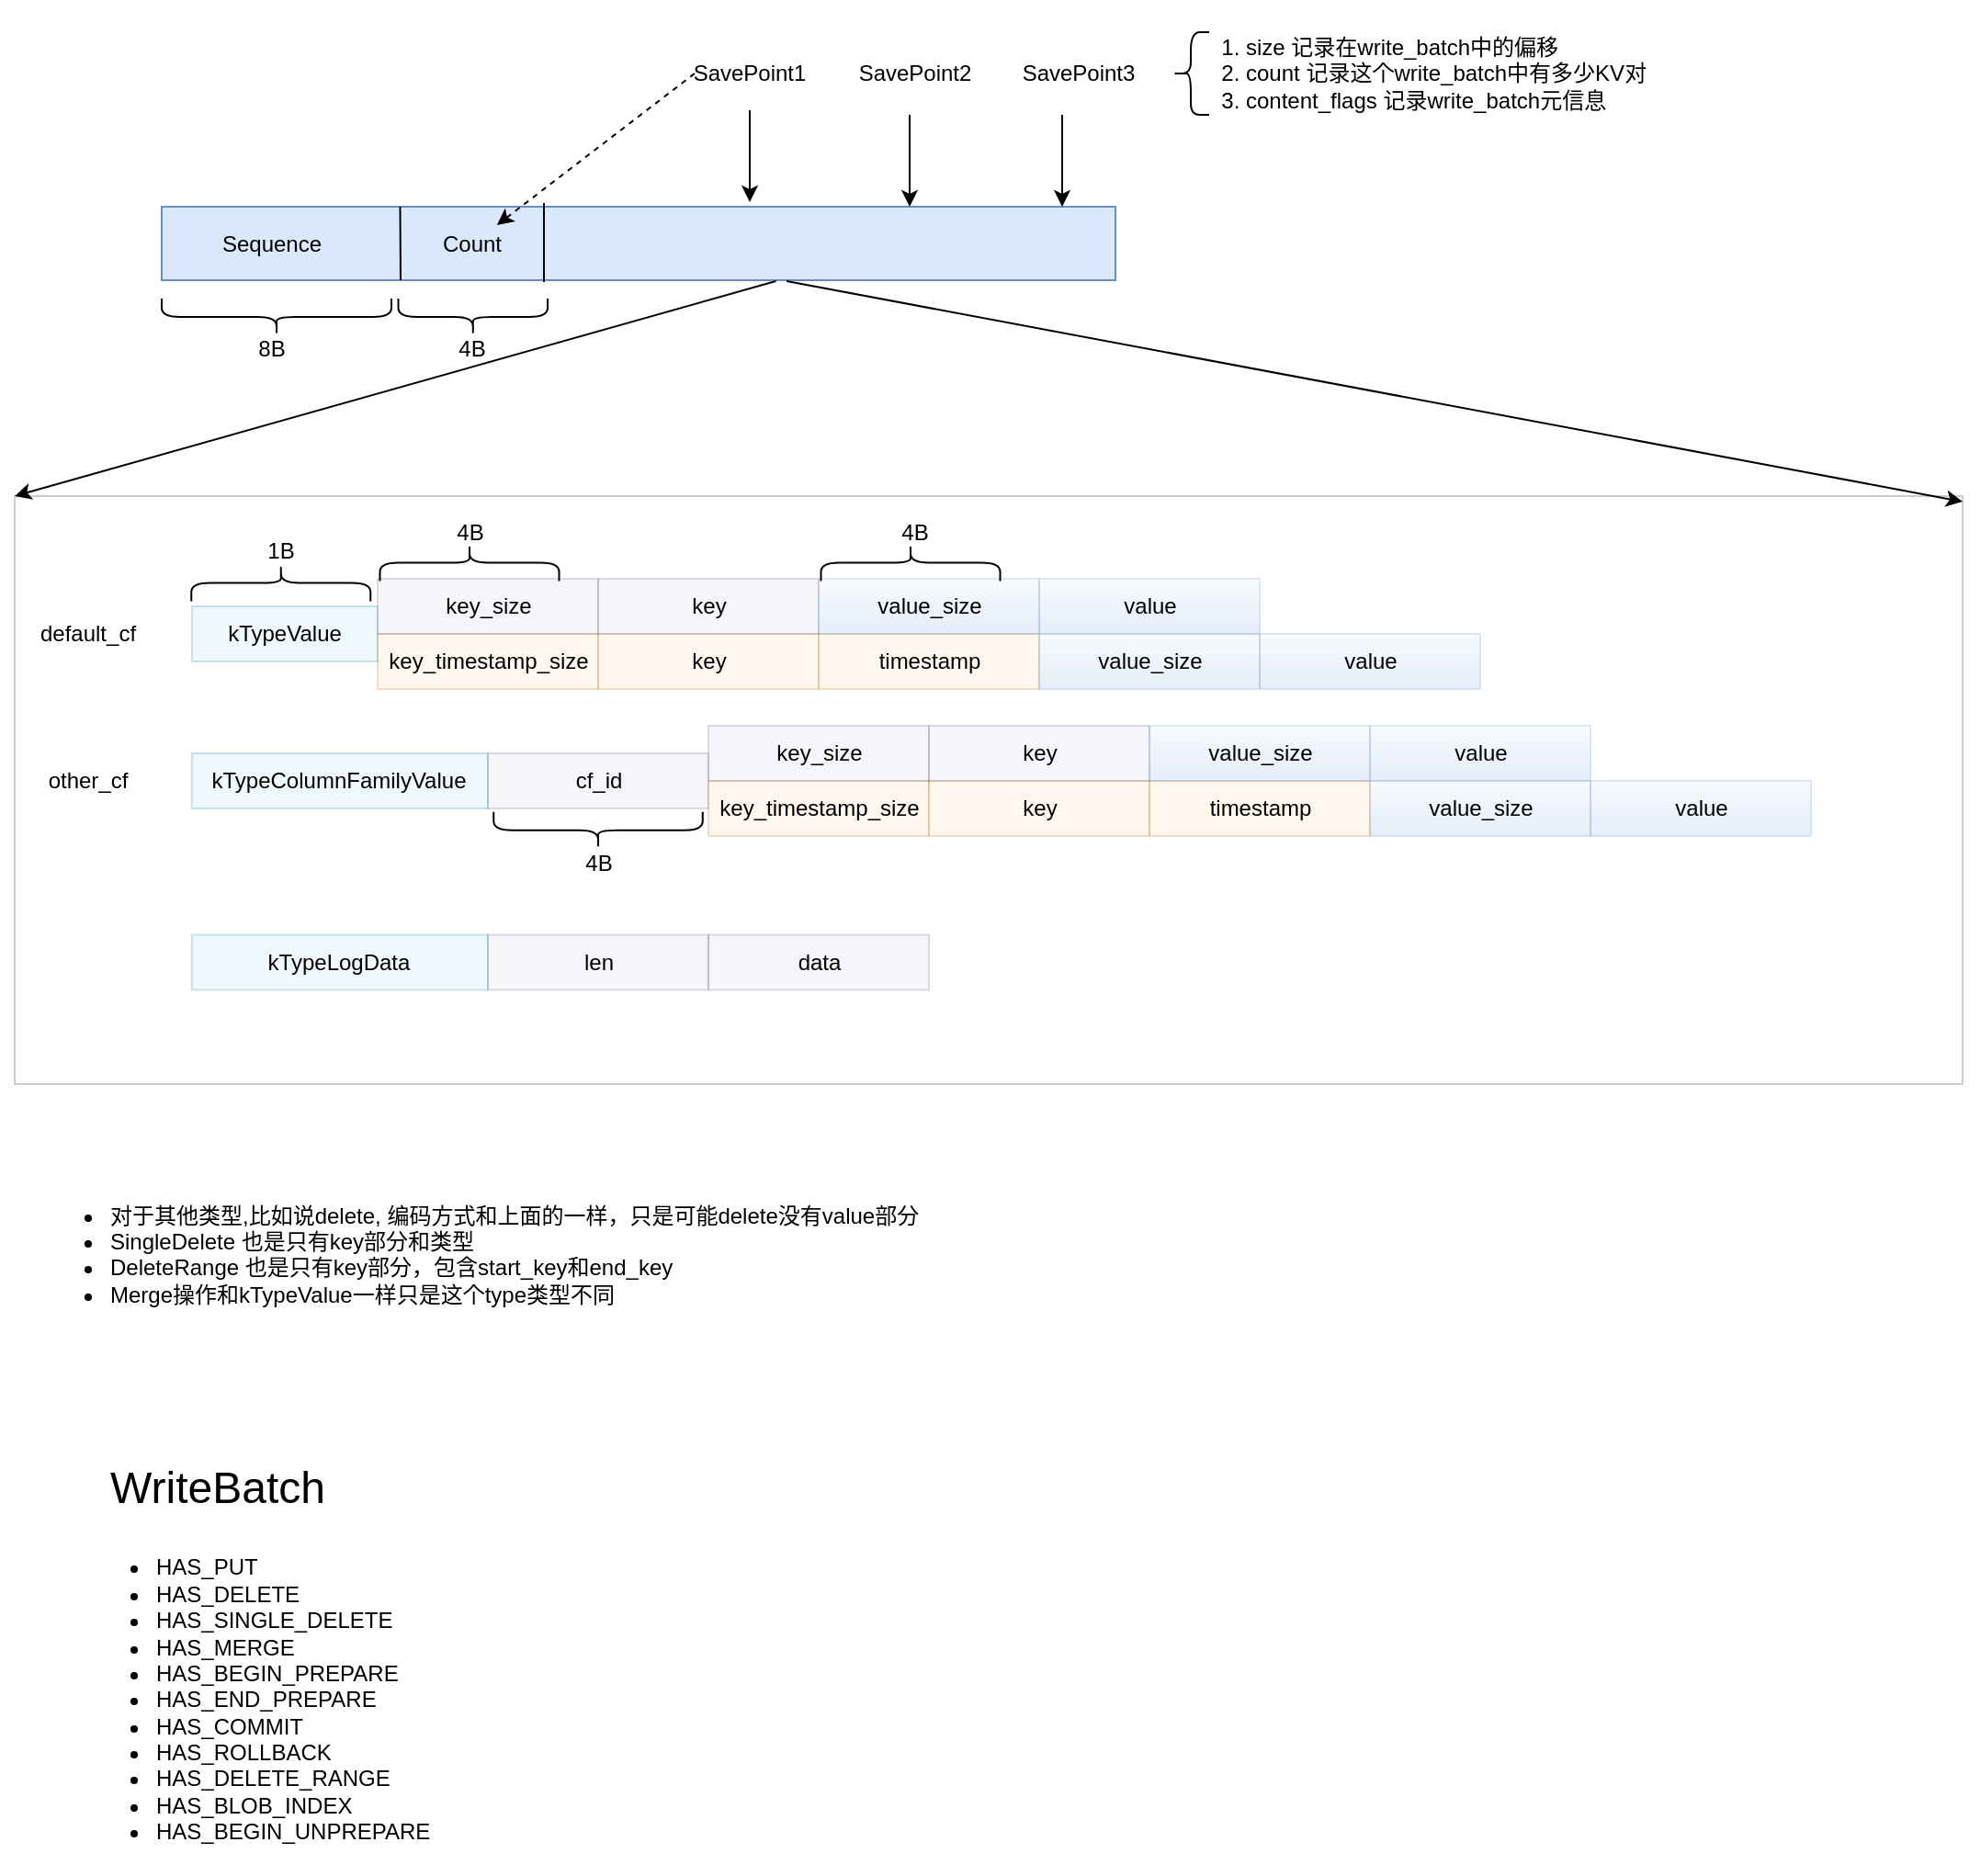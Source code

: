 <mxfile version="14.9.8" type="github">
  <diagram id="gGT2gpRzlUsqtBOC6xT4" name="第 1 页">
    <mxGraphModel dx="1426" dy="794" grid="1" gridSize="10" guides="1" tooltips="1" connect="1" arrows="1" fold="1" page="1" pageScale="1" pageWidth="827" pageHeight="1169" math="0" shadow="0">
      <root>
        <mxCell id="0" />
        <mxCell id="1" parent="0" />
        <mxCell id="RbjBjPuDm6OWkpRvi5eB-40" value="" style="rounded=0;whiteSpace=wrap;html=1;strokeColor=#000000;strokeWidth=1;opacity=20;" vertex="1" parent="1">
          <mxGeometry x="20" y="360" width="1060" height="320" as="geometry" />
        </mxCell>
        <mxCell id="RbjBjPuDm6OWkpRvi5eB-1" value="" style="rounded=0;whiteSpace=wrap;html=1;strokeWidth=1;fillColor=#dae8fc;strokeColor=#6c8ebf;" vertex="1" parent="1">
          <mxGeometry x="100" y="202.5" width="519" height="40" as="geometry" />
        </mxCell>
        <mxCell id="RbjBjPuDm6OWkpRvi5eB-10" value="" style="rounded=0;whiteSpace=wrap;html=1;strokeWidth=1;opacity=20;perimeterSpacing=1;fillColor=#b1ddf0;strokeColor=#10739e;" vertex="1" parent="1">
          <mxGeometry x="116.5" y="420" width="101" height="30" as="geometry" />
        </mxCell>
        <mxCell id="RbjBjPuDm6OWkpRvi5eB-11" value="kTypeValue" style="text;html=1;strokeColor=none;fillColor=none;align=center;verticalAlign=middle;whiteSpace=wrap;rounded=0;opacity=20;" vertex="1" parent="1">
          <mxGeometry x="146.88" y="425" width="40" height="20" as="geometry" />
        </mxCell>
        <mxCell id="RbjBjPuDm6OWkpRvi5eB-12" value="default_cf" style="text;html=1;strokeColor=none;fillColor=none;align=center;verticalAlign=middle;whiteSpace=wrap;rounded=0;opacity=20;" vertex="1" parent="1">
          <mxGeometry x="40" y="425" width="40" height="20" as="geometry" />
        </mxCell>
        <mxCell id="RbjBjPuDm6OWkpRvi5eB-13" value="kTypeColumnFamilyValue" style="rounded=0;whiteSpace=wrap;html=1;strokeWidth=1;opacity=20;perimeterSpacing=1;fillColor=#b1ddf0;strokeColor=#10739e;" vertex="1" parent="1">
          <mxGeometry x="116.38" y="500" width="161.12" height="30" as="geometry" />
        </mxCell>
        <mxCell id="RbjBjPuDm6OWkpRvi5eB-14" value="other_cf" style="text;html=1;strokeColor=none;fillColor=none;align=center;verticalAlign=middle;whiteSpace=wrap;rounded=0;opacity=20;" vertex="1" parent="1">
          <mxGeometry x="40" y="505" width="40" height="20" as="geometry" />
        </mxCell>
        <mxCell id="RbjBjPuDm6OWkpRvi5eB-15" value="cf_id" style="whiteSpace=wrap;html=1;rounded=0;strokeWidth=1;opacity=20;fillColor=#d0cee2;strokeColor=#56517e;" vertex="1" parent="1">
          <mxGeometry x="277.5" y="500" width="120" height="30" as="geometry" />
        </mxCell>
        <mxCell id="RbjBjPuDm6OWkpRvi5eB-17" value="key_size" style="whiteSpace=wrap;html=1;rounded=0;strokeWidth=1;opacity=20;fillColor=#d0cee2;strokeColor=#56517e;" vertex="1" parent="1">
          <mxGeometry x="217.5" y="405" width="120" height="30" as="geometry" />
        </mxCell>
        <mxCell id="RbjBjPuDm6OWkpRvi5eB-21" value="key_timestamp_size" style="whiteSpace=wrap;html=1;rounded=0;strokeWidth=1;opacity=20;fillColor=#fad7ac;strokeColor=#b46504;" vertex="1" parent="1">
          <mxGeometry x="217.5" y="435" width="120" height="30" as="geometry" />
        </mxCell>
        <mxCell id="RbjBjPuDm6OWkpRvi5eB-22" value="key" style="whiteSpace=wrap;html=1;rounded=0;strokeWidth=1;opacity=20;fillColor=#fad7ac;strokeColor=#b46504;" vertex="1" parent="1">
          <mxGeometry x="337.5" y="435" width="120" height="30" as="geometry" />
        </mxCell>
        <mxCell id="RbjBjPuDm6OWkpRvi5eB-23" value="key" style="whiteSpace=wrap;html=1;rounded=0;strokeWidth=1;opacity=20;fillColor=#d0cee2;strokeColor=#56517e;" vertex="1" parent="1">
          <mxGeometry x="337.5" y="405" width="120" height="30" as="geometry" />
        </mxCell>
        <mxCell id="RbjBjPuDm6OWkpRvi5eB-24" value="timestamp" style="whiteSpace=wrap;html=1;rounded=0;strokeWidth=1;opacity=20;fillColor=#fad7ac;strokeColor=#b46504;" vertex="1" parent="1">
          <mxGeometry x="457.5" y="435" width="120" height="30" as="geometry" />
        </mxCell>
        <mxCell id="RbjBjPuDm6OWkpRvi5eB-25" value="value_size" style="whiteSpace=wrap;html=1;rounded=0;strokeWidth=1;opacity=20;fillColor=#dae8fc;strokeColor=#6c8ebf;gradientColor=#7ea6e0;" vertex="1" parent="1">
          <mxGeometry x="457.5" y="405" width="120" height="30" as="geometry" />
        </mxCell>
        <mxCell id="RbjBjPuDm6OWkpRvi5eB-26" value="value" style="whiteSpace=wrap;html=1;rounded=0;strokeWidth=1;opacity=20;fillColor=#dae8fc;strokeColor=#6c8ebf;gradientColor=#7ea6e0;" vertex="1" parent="1">
          <mxGeometry x="577.5" y="405" width="120" height="30" as="geometry" />
        </mxCell>
        <mxCell id="RbjBjPuDm6OWkpRvi5eB-27" value="value_size" style="whiteSpace=wrap;html=1;rounded=0;strokeWidth=1;opacity=20;fillColor=#dae8fc;strokeColor=#6c8ebf;gradientColor=#7ea6e0;" vertex="1" parent="1">
          <mxGeometry x="577.5" y="435" width="120" height="30" as="geometry" />
        </mxCell>
        <mxCell id="RbjBjPuDm6OWkpRvi5eB-28" value="value" style="whiteSpace=wrap;html=1;rounded=0;strokeWidth=1;opacity=20;fillColor=#dae8fc;strokeColor=#6c8ebf;gradientColor=#7ea6e0;" vertex="1" parent="1">
          <mxGeometry x="697.5" y="435" width="120" height="30" as="geometry" />
        </mxCell>
        <mxCell id="RbjBjPuDm6OWkpRvi5eB-29" value="key_size" style="whiteSpace=wrap;html=1;rounded=0;strokeWidth=1;opacity=20;fillColor=#d0cee2;strokeColor=#56517e;" vertex="1" parent="1">
          <mxGeometry x="397.5" y="485" width="120" height="30" as="geometry" />
        </mxCell>
        <mxCell id="RbjBjPuDm6OWkpRvi5eB-30" value="key_timestamp_size" style="whiteSpace=wrap;html=1;rounded=0;strokeWidth=1;opacity=20;fillColor=#fad7ac;strokeColor=#b46504;" vertex="1" parent="1">
          <mxGeometry x="397.5" y="515" width="120" height="30" as="geometry" />
        </mxCell>
        <mxCell id="RbjBjPuDm6OWkpRvi5eB-31" value="key" style="whiteSpace=wrap;html=1;rounded=0;strokeWidth=1;opacity=20;fillColor=#fad7ac;strokeColor=#b46504;" vertex="1" parent="1">
          <mxGeometry x="517.5" y="515" width="120" height="30" as="geometry" />
        </mxCell>
        <mxCell id="RbjBjPuDm6OWkpRvi5eB-32" value="key" style="whiteSpace=wrap;html=1;rounded=0;strokeWidth=1;opacity=20;fillColor=#d0cee2;strokeColor=#56517e;" vertex="1" parent="1">
          <mxGeometry x="517.5" y="485" width="120" height="30" as="geometry" />
        </mxCell>
        <mxCell id="RbjBjPuDm6OWkpRvi5eB-33" value="timestamp" style="whiteSpace=wrap;html=1;rounded=0;strokeWidth=1;opacity=20;fillColor=#fad7ac;strokeColor=#b46504;" vertex="1" parent="1">
          <mxGeometry x="637.5" y="515" width="120" height="30" as="geometry" />
        </mxCell>
        <mxCell id="RbjBjPuDm6OWkpRvi5eB-34" value="value_size" style="whiteSpace=wrap;html=1;rounded=0;strokeWidth=1;opacity=20;fillColor=#dae8fc;strokeColor=#6c8ebf;gradientColor=#7ea6e0;" vertex="1" parent="1">
          <mxGeometry x="637.5" y="485" width="120" height="30" as="geometry" />
        </mxCell>
        <mxCell id="RbjBjPuDm6OWkpRvi5eB-35" value="value" style="whiteSpace=wrap;html=1;rounded=0;strokeWidth=1;opacity=20;fillColor=#dae8fc;strokeColor=#6c8ebf;gradientColor=#7ea6e0;" vertex="1" parent="1">
          <mxGeometry x="757.5" y="485" width="120" height="30" as="geometry" />
        </mxCell>
        <mxCell id="RbjBjPuDm6OWkpRvi5eB-36" value="value_size" style="whiteSpace=wrap;html=1;rounded=0;strokeWidth=1;opacity=20;fillColor=#dae8fc;strokeColor=#6c8ebf;gradientColor=#7ea6e0;" vertex="1" parent="1">
          <mxGeometry x="757.5" y="515" width="120" height="30" as="geometry" />
        </mxCell>
        <mxCell id="RbjBjPuDm6OWkpRvi5eB-37" value="value" style="whiteSpace=wrap;html=1;rounded=0;strokeWidth=1;opacity=20;fillColor=#dae8fc;strokeColor=#6c8ebf;gradientColor=#7ea6e0;" vertex="1" parent="1">
          <mxGeometry x="877.5" y="515" width="120" height="30" as="geometry" />
        </mxCell>
        <mxCell id="RbjBjPuDm6OWkpRvi5eB-41" value="" style="endArrow=classic;html=1;entryX=0;entryY=0;entryDx=0;entryDy=0;exitX=0.644;exitY=1.013;exitDx=0;exitDy=0;exitPerimeter=0;" edge="1" parent="1" source="RbjBjPuDm6OWkpRvi5eB-1" target="RbjBjPuDm6OWkpRvi5eB-40">
          <mxGeometry width="50" height="50" relative="1" as="geometry">
            <mxPoint x="330" y="270" as="sourcePoint" />
            <mxPoint x="440" y="380" as="targetPoint" />
          </mxGeometry>
        </mxCell>
        <mxCell id="RbjBjPuDm6OWkpRvi5eB-42" value="" style="endArrow=classic;html=1;entryX=1;entryY=0;entryDx=0;entryDy=0;" edge="1" parent="1">
          <mxGeometry width="50" height="50" relative="1" as="geometry">
            <mxPoint x="440" y="243" as="sourcePoint" />
            <mxPoint x="1080" y="363" as="targetPoint" />
          </mxGeometry>
        </mxCell>
        <mxCell id="RbjBjPuDm6OWkpRvi5eB-43" value="" style="group" vertex="1" connectable="0" parent="1">
          <mxGeometry x="100" y="200.5" width="210.005" height="89.5" as="geometry" />
        </mxCell>
        <mxCell id="RbjBjPuDm6OWkpRvi5eB-2" value="" style="endArrow=none;html=1;entryX=0.25;entryY=0;entryDx=0;entryDy=0;" edge="1" parent="RbjBjPuDm6OWkpRvi5eB-43" target="RbjBjPuDm6OWkpRvi5eB-1">
          <mxGeometry width="50" height="50" relative="1" as="geometry">
            <mxPoint x="130" y="42" as="sourcePoint" />
            <mxPoint x="180" y="102" as="targetPoint" />
          </mxGeometry>
        </mxCell>
        <mxCell id="RbjBjPuDm6OWkpRvi5eB-3" value="Sequence" style="text;html=1;strokeColor=none;fillColor=none;align=center;verticalAlign=middle;whiteSpace=wrap;rounded=0;" vertex="1" parent="RbjBjPuDm6OWkpRvi5eB-43">
          <mxGeometry x="40" y="12" width="40" height="20" as="geometry" />
        </mxCell>
        <mxCell id="RbjBjPuDm6OWkpRvi5eB-4" value="" style="shape=curlyBracket;whiteSpace=wrap;html=1;rounded=1;strokeWidth=1;rotation=-90;" vertex="1" parent="RbjBjPuDm6OWkpRvi5eB-43">
          <mxGeometry x="52.5" y="-0.5" width="20" height="125" as="geometry" />
        </mxCell>
        <mxCell id="RbjBjPuDm6OWkpRvi5eB-5" value="" style="endArrow=none;html=1;" edge="1" parent="RbjBjPuDm6OWkpRvi5eB-43">
          <mxGeometry width="50" height="50" relative="1" as="geometry">
            <mxPoint x="208" y="43" as="sourcePoint" />
            <mxPoint x="208" as="targetPoint" />
          </mxGeometry>
        </mxCell>
        <mxCell id="RbjBjPuDm6OWkpRvi5eB-6" value="" style="shape=curlyBracket;whiteSpace=wrap;html=1;rounded=1;strokeWidth=1;rotation=-90;" vertex="1" parent="RbjBjPuDm6OWkpRvi5eB-43">
          <mxGeometry x="159.38" y="21.38" width="20" height="81.25" as="geometry" />
        </mxCell>
        <mxCell id="RbjBjPuDm6OWkpRvi5eB-7" value="Count" style="text;html=1;strokeColor=none;fillColor=none;align=center;verticalAlign=middle;whiteSpace=wrap;rounded=0;" vertex="1" parent="RbjBjPuDm6OWkpRvi5eB-43">
          <mxGeometry x="149.38" y="12" width="40" height="20" as="geometry" />
        </mxCell>
        <mxCell id="RbjBjPuDm6OWkpRvi5eB-8" value="8B" style="text;html=1;strokeColor=none;fillColor=none;align=center;verticalAlign=middle;whiteSpace=wrap;rounded=0;" vertex="1" parent="RbjBjPuDm6OWkpRvi5eB-43">
          <mxGeometry x="40" y="69.5" width="40" height="20" as="geometry" />
        </mxCell>
        <mxCell id="RbjBjPuDm6OWkpRvi5eB-9" value="4B" style="text;html=1;strokeColor=none;fillColor=none;align=center;verticalAlign=middle;whiteSpace=wrap;rounded=0;" vertex="1" parent="RbjBjPuDm6OWkpRvi5eB-43">
          <mxGeometry x="149.38" y="69.5" width="40" height="20" as="geometry" />
        </mxCell>
        <mxCell id="RbjBjPuDm6OWkpRvi5eB-44" value="" style="shape=curlyBracket;whiteSpace=wrap;html=1;rounded=1;strokeWidth=1;rotation=90;" vertex="1" parent="1">
          <mxGeometry x="154.88" y="358.5" width="20" height="97.5" as="geometry" />
        </mxCell>
        <mxCell id="RbjBjPuDm6OWkpRvi5eB-45" value="" style="shape=curlyBracket;whiteSpace=wrap;html=1;rounded=1;strokeWidth=1;rotation=90;" vertex="1" parent="1">
          <mxGeometry x="257.5" y="347.5" width="20" height="97.5" as="geometry" />
        </mxCell>
        <mxCell id="RbjBjPuDm6OWkpRvi5eB-46" value="" style="shape=curlyBracket;whiteSpace=wrap;html=1;rounded=1;strokeWidth=1;rotation=90;" vertex="1" parent="1">
          <mxGeometry x="497.5" y="347.5" width="20" height="97.5" as="geometry" />
        </mxCell>
        <mxCell id="RbjBjPuDm6OWkpRvi5eB-47" value="4B" style="text;html=1;strokeColor=none;fillColor=none;align=center;verticalAlign=middle;whiteSpace=wrap;rounded=0;opacity=20;" vertex="1" parent="1">
          <mxGeometry x="247.5" y="370" width="40" height="20" as="geometry" />
        </mxCell>
        <mxCell id="RbjBjPuDm6OWkpRvi5eB-48" value="4B" style="text;html=1;strokeColor=none;fillColor=none;align=center;verticalAlign=middle;whiteSpace=wrap;rounded=0;opacity=20;" vertex="1" parent="1">
          <mxGeometry x="490" y="370" width="40" height="20" as="geometry" />
        </mxCell>
        <mxCell id="RbjBjPuDm6OWkpRvi5eB-49" value="1B" style="text;html=1;strokeColor=none;fillColor=none;align=center;verticalAlign=middle;whiteSpace=wrap;rounded=0;opacity=20;" vertex="1" parent="1">
          <mxGeometry x="144.88" y="380" width="40" height="20" as="geometry" />
        </mxCell>
        <mxCell id="RbjBjPuDm6OWkpRvi5eB-50" value="" style="shape=curlyBracket;whiteSpace=wrap;html=1;rounded=1;strokeWidth=1;rotation=-90;" vertex="1" parent="1">
          <mxGeometry x="327.5" y="485" width="20" height="113.75" as="geometry" />
        </mxCell>
        <mxCell id="RbjBjPuDm6OWkpRvi5eB-51" value="4B" style="text;html=1;strokeColor=none;fillColor=none;align=center;verticalAlign=middle;whiteSpace=wrap;rounded=0;opacity=20;" vertex="1" parent="1">
          <mxGeometry x="317.5" y="550" width="40" height="20" as="geometry" />
        </mxCell>
        <mxCell id="RbjBjPuDm6OWkpRvi5eB-52" value="&lt;ul&gt;&lt;li&gt;对于其他类型,比如说delete, 编码方式和上面的一样，只是可能delete没有value部分&lt;/li&gt;&lt;li&gt;SingleDelete 也是只有key部分和类型&lt;/li&gt;&lt;li&gt;DeleteRange 也是只有key部分，包含start_key和end_key&lt;/li&gt;&lt;li&gt;Merge操作和kTypeValue一样只是这个type类型不同&lt;/li&gt;&lt;/ul&gt;" style="text;strokeColor=none;fillColor=none;html=1;whiteSpace=wrap;verticalAlign=middle;overflow=hidden;opacity=20;" vertex="1" parent="1">
          <mxGeometry x="30.0" y="730" width="1005.12" height="80" as="geometry" />
        </mxCell>
        <mxCell id="RbjBjPuDm6OWkpRvi5eB-53" value="kTypeLogData" style="rounded=0;whiteSpace=wrap;html=1;strokeWidth=1;opacity=20;perimeterSpacing=1;fillColor=#b1ddf0;strokeColor=#10739e;" vertex="1" parent="1">
          <mxGeometry x="116.38" y="598.75" width="161.12" height="30" as="geometry" />
        </mxCell>
        <mxCell id="RbjBjPuDm6OWkpRvi5eB-54" value="len" style="whiteSpace=wrap;html=1;rounded=0;strokeWidth=1;opacity=20;fillColor=#d0cee2;strokeColor=#56517e;" vertex="1" parent="1">
          <mxGeometry x="277.5" y="598.75" width="120" height="30" as="geometry" />
        </mxCell>
        <mxCell id="RbjBjPuDm6OWkpRvi5eB-55" value="data" style="whiteSpace=wrap;html=1;rounded=0;strokeWidth=1;opacity=20;fillColor=#d0cee2;strokeColor=#56517e;" vertex="1" parent="1">
          <mxGeometry x="397.5" y="598.75" width="120" height="30" as="geometry" />
        </mxCell>
        <mxCell id="RbjBjPuDm6OWkpRvi5eB-56" value="" style="endArrow=classic;html=1;" edge="1" parent="1">
          <mxGeometry width="50" height="50" relative="1" as="geometry">
            <mxPoint x="420" y="150" as="sourcePoint" />
            <mxPoint x="420" y="200" as="targetPoint" />
          </mxGeometry>
        </mxCell>
        <mxCell id="RbjBjPuDm6OWkpRvi5eB-57" value="" style="endArrow=classic;html=1;" edge="1" parent="1">
          <mxGeometry width="50" height="50" relative="1" as="geometry">
            <mxPoint x="507" y="152.5" as="sourcePoint" />
            <mxPoint x="507" y="202.5" as="targetPoint" />
          </mxGeometry>
        </mxCell>
        <mxCell id="RbjBjPuDm6OWkpRvi5eB-58" value="" style="endArrow=classic;html=1;" edge="1" parent="1">
          <mxGeometry width="50" height="50" relative="1" as="geometry">
            <mxPoint x="590" y="152.5" as="sourcePoint" />
            <mxPoint x="590" y="202.5" as="targetPoint" />
          </mxGeometry>
        </mxCell>
        <mxCell id="RbjBjPuDm6OWkpRvi5eB-59" value="SavePoint1" style="text;html=1;strokeColor=none;fillColor=none;align=center;verticalAlign=middle;whiteSpace=wrap;rounded=0;" vertex="1" parent="1">
          <mxGeometry x="400" y="120" width="40" height="20" as="geometry" />
        </mxCell>
        <mxCell id="RbjBjPuDm6OWkpRvi5eB-60" value="SavePoint2" style="text;html=1;strokeColor=none;fillColor=none;align=center;verticalAlign=middle;whiteSpace=wrap;rounded=0;" vertex="1" parent="1">
          <mxGeometry x="490" y="120" width="40" height="20" as="geometry" />
        </mxCell>
        <mxCell id="RbjBjPuDm6OWkpRvi5eB-61" value="SavePoint3" style="text;html=1;strokeColor=none;fillColor=none;align=center;verticalAlign=middle;whiteSpace=wrap;rounded=0;" vertex="1" parent="1">
          <mxGeometry x="579" y="120" width="40" height="20" as="geometry" />
        </mxCell>
        <mxCell id="RbjBjPuDm6OWkpRvi5eB-62" value="" style="endArrow=classic;html=1;dashed=1;" edge="1" parent="1" target="RbjBjPuDm6OWkpRvi5eB-7">
          <mxGeometry width="50" height="50" relative="1" as="geometry">
            <mxPoint x="390" y="130" as="sourcePoint" />
            <mxPoint x="350" y="100" as="targetPoint" />
          </mxGeometry>
        </mxCell>
        <mxCell id="RbjBjPuDm6OWkpRvi5eB-63" value="" style="shape=curlyBracket;whiteSpace=wrap;html=1;rounded=1;strokeWidth=1;size=0.5;" vertex="1" parent="1">
          <mxGeometry x="650" y="107.5" width="20" height="45" as="geometry" />
        </mxCell>
        <mxCell id="RbjBjPuDm6OWkpRvi5eB-64" value="&lt;ol&gt;&lt;li&gt;size 记录在write_batch中的偏移&lt;/li&gt;&lt;li&gt;count 记录这个write_batch中有多少KV对&lt;/li&gt;&lt;li&gt;content_flags 记录write_batch元信息&lt;/li&gt;&lt;/ol&gt;" style="text;strokeColor=none;fillColor=none;html=1;whiteSpace=wrap;verticalAlign=middle;overflow=hidden;opacity=20;" vertex="1" parent="1">
          <mxGeometry x="647.5" y="90" width="272.5" height="80" as="geometry" />
        </mxCell>
        <mxCell id="RbjBjPuDm6OWkpRvi5eB-65" value="&lt;ul&gt;&lt;li&gt;HAS_PUT&lt;/li&gt;&lt;li&gt;HAS_DELETE&lt;/li&gt;&lt;li&gt;HAS_SINGLE_DELETE&lt;/li&gt;&lt;li&gt;HAS_MERGE&lt;/li&gt;&lt;li&gt;HAS_BEGIN_PREPARE&lt;/li&gt;&lt;li&gt;HAS_END_PREPARE&lt;/li&gt;&lt;li&gt;HAS_COMMIT&lt;/li&gt;&lt;li&gt;HAS_ROLLBACK&lt;/li&gt;&lt;li&gt;HAS_DELETE_RANGE&lt;/li&gt;&lt;li&gt;HAS_BLOB_INDEX&lt;/li&gt;&lt;li&gt;HAS_BEGIN_UNPREPARE&lt;/li&gt;&lt;/ul&gt;" style="text;strokeColor=none;fillColor=none;html=1;whiteSpace=wrap;verticalAlign=middle;overflow=hidden;opacity=20;" vertex="1" parent="1">
          <mxGeometry x="54.88" y="920" width="295.12" height="190" as="geometry" />
        </mxCell>
        <mxCell id="RbjBjPuDm6OWkpRvi5eB-66" value="&lt;span style=&quot;font-weight: normal&quot;&gt;WriteBatch&lt;/span&gt;" style="text;strokeColor=none;fillColor=none;html=1;fontSize=24;fontStyle=1;verticalAlign=middle;align=center;opacity=20;" vertex="1" parent="1">
          <mxGeometry x="74.88" y="880" width="110" height="40" as="geometry" />
        </mxCell>
      </root>
    </mxGraphModel>
  </diagram>
</mxfile>
